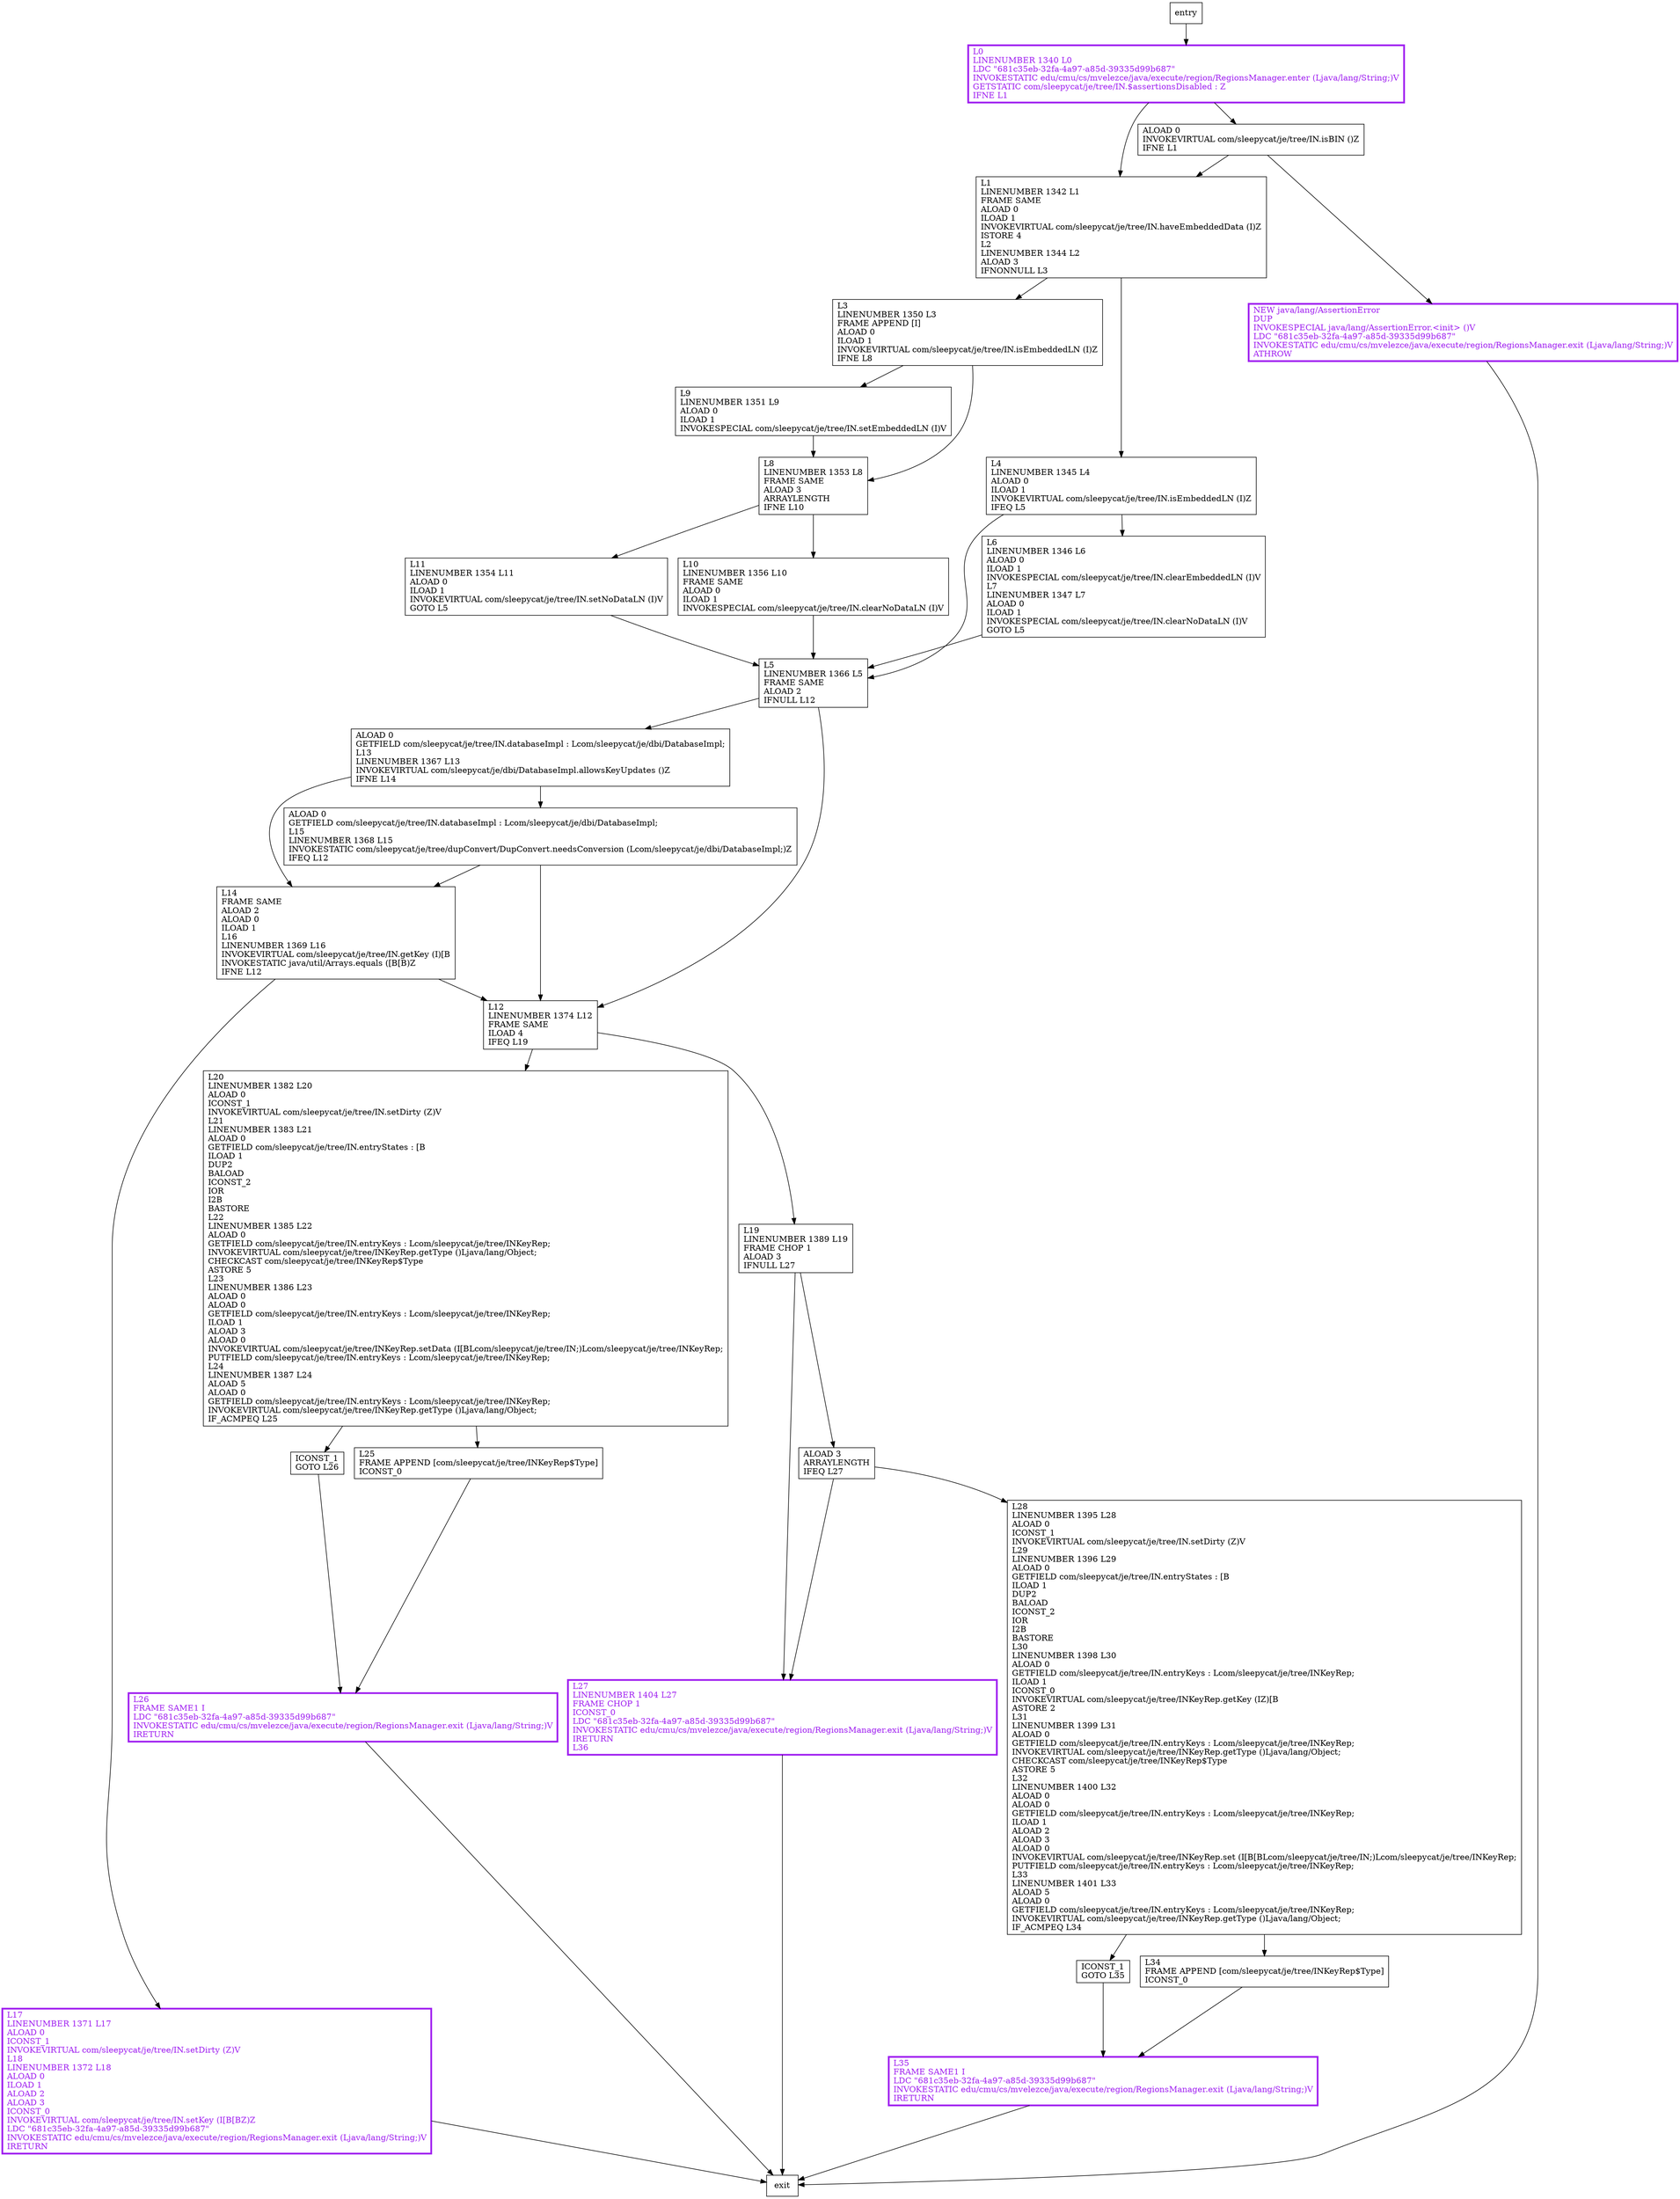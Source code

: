 digraph updateLNSlotKey {
node [shape=record];
510786902 [label="L8\lLINENUMBER 1353 L8\lFRAME SAME\lALOAD 3\lARRAYLENGTH\lIFNE L10\l"];
389981453 [label="L0\lLINENUMBER 1340 L0\lLDC \"681c35eb-32fa-4a97-a85d-39335d99b687\"\lINVOKESTATIC edu/cmu/cs/mvelezce/java/execute/region/RegionsManager.enter (Ljava/lang/String;)V\lGETSTATIC com/sleepycat/je/tree/IN.$assertionsDisabled : Z\lIFNE L1\l"];
1389544991 [label="L5\lLINENUMBER 1366 L5\lFRAME SAME\lALOAD 2\lIFNULL L12\l"];
278609033 [label="ICONST_1\lGOTO L26\l"];
1022695043 [label="ICONST_1\lGOTO L35\l"];
1014077478 [label="L12\lLINENUMBER 1374 L12\lFRAME SAME\lILOAD 4\lIFEQ L19\l"];
499969553 [label="L1\lLINENUMBER 1342 L1\lFRAME SAME\lALOAD 0\lILOAD 1\lINVOKEVIRTUAL com/sleepycat/je/tree/IN.haveEmbeddedData (I)Z\lISTORE 4\lL2\lLINENUMBER 1344 L2\lALOAD 3\lIFNONNULL L3\l"];
2100669229 [label="ALOAD 0\lINVOKEVIRTUAL com/sleepycat/je/tree/IN.isBIN ()Z\lIFNE L1\l"];
1515664057 [label="L10\lLINENUMBER 1356 L10\lFRAME SAME\lALOAD 0\lILOAD 1\lINVOKESPECIAL com/sleepycat/je/tree/IN.clearNoDataLN (I)V\l"];
1041601928 [label="L20\lLINENUMBER 1382 L20\lALOAD 0\lICONST_1\lINVOKEVIRTUAL com/sleepycat/je/tree/IN.setDirty (Z)V\lL21\lLINENUMBER 1383 L21\lALOAD 0\lGETFIELD com/sleepycat/je/tree/IN.entryStates : [B\lILOAD 1\lDUP2\lBALOAD\lICONST_2\lIOR\lI2B\lBASTORE\lL22\lLINENUMBER 1385 L22\lALOAD 0\lGETFIELD com/sleepycat/je/tree/IN.entryKeys : Lcom/sleepycat/je/tree/INKeyRep;\lINVOKEVIRTUAL com/sleepycat/je/tree/INKeyRep.getType ()Ljava/lang/Object;\lCHECKCAST com/sleepycat/je/tree/INKeyRep$Type\lASTORE 5\lL23\lLINENUMBER 1386 L23\lALOAD 0\lALOAD 0\lGETFIELD com/sleepycat/je/tree/IN.entryKeys : Lcom/sleepycat/je/tree/INKeyRep;\lILOAD 1\lALOAD 3\lALOAD 0\lINVOKEVIRTUAL com/sleepycat/je/tree/INKeyRep.setData (I[BLcom/sleepycat/je/tree/IN;)Lcom/sleepycat/je/tree/INKeyRep;\lPUTFIELD com/sleepycat/je/tree/IN.entryKeys : Lcom/sleepycat/je/tree/INKeyRep;\lL24\lLINENUMBER 1387 L24\lALOAD 5\lALOAD 0\lGETFIELD com/sleepycat/je/tree/IN.entryKeys : Lcom/sleepycat/je/tree/INKeyRep;\lINVOKEVIRTUAL com/sleepycat/je/tree/INKeyRep.getType ()Ljava/lang/Object;\lIF_ACMPEQ L25\l"];
2015934849 [label="L3\lLINENUMBER 1350 L3\lFRAME APPEND [I]\lALOAD 0\lILOAD 1\lINVOKEVIRTUAL com/sleepycat/je/tree/IN.isEmbeddedLN (I)Z\lIFNE L8\l"];
146129092 [label="L11\lLINENUMBER 1354 L11\lALOAD 0\lILOAD 1\lINVOKEVIRTUAL com/sleepycat/je/tree/IN.setNoDataLN (I)V\lGOTO L5\l"];
45109959 [label="L26\lFRAME SAME1 I\lLDC \"681c35eb-32fa-4a97-a85d-39335d99b687\"\lINVOKESTATIC edu/cmu/cs/mvelezce/java/execute/region/RegionsManager.exit (Ljava/lang/String;)V\lIRETURN\l"];
1658982973 [label="ALOAD 3\lARRAYLENGTH\lIFEQ L27\l"];
124045564 [label="L27\lLINENUMBER 1404 L27\lFRAME CHOP 1\lICONST_0\lLDC \"681c35eb-32fa-4a97-a85d-39335d99b687\"\lINVOKESTATIC edu/cmu/cs/mvelezce/java/execute/region/RegionsManager.exit (Ljava/lang/String;)V\lIRETURN\lL36\l"];
738146814 [label="L6\lLINENUMBER 1346 L6\lALOAD 0\lILOAD 1\lINVOKESPECIAL com/sleepycat/je/tree/IN.clearEmbeddedLN (I)V\lL7\lLINENUMBER 1347 L7\lALOAD 0\lILOAD 1\lINVOKESPECIAL com/sleepycat/je/tree/IN.clearNoDataLN (I)V\lGOTO L5\l"];
371616177 [label="L9\lLINENUMBER 1351 L9\lALOAD 0\lILOAD 1\lINVOKESPECIAL com/sleepycat/je/tree/IN.setEmbeddedLN (I)V\l"];
244681940 [label="L17\lLINENUMBER 1371 L17\lALOAD 0\lICONST_1\lINVOKEVIRTUAL com/sleepycat/je/tree/IN.setDirty (Z)V\lL18\lLINENUMBER 1372 L18\lALOAD 0\lILOAD 1\lALOAD 2\lALOAD 3\lICONST_0\lINVOKEVIRTUAL com/sleepycat/je/tree/IN.setKey (I[B[BZ)Z\lLDC \"681c35eb-32fa-4a97-a85d-39335d99b687\"\lINVOKESTATIC edu/cmu/cs/mvelezce/java/execute/region/RegionsManager.exit (Ljava/lang/String;)V\lIRETURN\l"];
1599125483 [label="L14\lFRAME SAME\lALOAD 2\lALOAD 0\lILOAD 1\lL16\lLINENUMBER 1369 L16\lINVOKEVIRTUAL com/sleepycat/je/tree/IN.getKey (I)[B\lINVOKESTATIC java/util/Arrays.equals ([B[B)Z\lIFNE L12\l"];
672405866 [label="L4\lLINENUMBER 1345 L4\lALOAD 0\lILOAD 1\lINVOKEVIRTUAL com/sleepycat/je/tree/IN.isEmbeddedLN (I)Z\lIFEQ L5\l"];
494344905 [label="L35\lFRAME SAME1 I\lLDC \"681c35eb-32fa-4a97-a85d-39335d99b687\"\lINVOKESTATIC edu/cmu/cs/mvelezce/java/execute/region/RegionsManager.exit (Ljava/lang/String;)V\lIRETURN\l"];
1322439661 [label="L28\lLINENUMBER 1395 L28\lALOAD 0\lICONST_1\lINVOKEVIRTUAL com/sleepycat/je/tree/IN.setDirty (Z)V\lL29\lLINENUMBER 1396 L29\lALOAD 0\lGETFIELD com/sleepycat/je/tree/IN.entryStates : [B\lILOAD 1\lDUP2\lBALOAD\lICONST_2\lIOR\lI2B\lBASTORE\lL30\lLINENUMBER 1398 L30\lALOAD 0\lGETFIELD com/sleepycat/je/tree/IN.entryKeys : Lcom/sleepycat/je/tree/INKeyRep;\lILOAD 1\lICONST_0\lINVOKEVIRTUAL com/sleepycat/je/tree/INKeyRep.getKey (IZ)[B\lASTORE 2\lL31\lLINENUMBER 1399 L31\lALOAD 0\lGETFIELD com/sleepycat/je/tree/IN.entryKeys : Lcom/sleepycat/je/tree/INKeyRep;\lINVOKEVIRTUAL com/sleepycat/je/tree/INKeyRep.getType ()Ljava/lang/Object;\lCHECKCAST com/sleepycat/je/tree/INKeyRep$Type\lASTORE 5\lL32\lLINENUMBER 1400 L32\lALOAD 0\lALOAD 0\lGETFIELD com/sleepycat/je/tree/IN.entryKeys : Lcom/sleepycat/je/tree/INKeyRep;\lILOAD 1\lALOAD 2\lALOAD 3\lALOAD 0\lINVOKEVIRTUAL com/sleepycat/je/tree/INKeyRep.set (I[B[BLcom/sleepycat/je/tree/IN;)Lcom/sleepycat/je/tree/INKeyRep;\lPUTFIELD com/sleepycat/je/tree/IN.entryKeys : Lcom/sleepycat/je/tree/INKeyRep;\lL33\lLINENUMBER 1401 L33\lALOAD 5\lALOAD 0\lGETFIELD com/sleepycat/je/tree/IN.entryKeys : Lcom/sleepycat/je/tree/INKeyRep;\lINVOKEVIRTUAL com/sleepycat/je/tree/INKeyRep.getType ()Ljava/lang/Object;\lIF_ACMPEQ L34\l"];
771447682 [label="ALOAD 0\lGETFIELD com/sleepycat/je/tree/IN.databaseImpl : Lcom/sleepycat/je/dbi/DatabaseImpl;\lL13\lLINENUMBER 1367 L13\lINVOKEVIRTUAL com/sleepycat/je/dbi/DatabaseImpl.allowsKeyUpdates ()Z\lIFNE L14\l"];
2043014949 [label="ALOAD 0\lGETFIELD com/sleepycat/je/tree/IN.databaseImpl : Lcom/sleepycat/je/dbi/DatabaseImpl;\lL15\lLINENUMBER 1368 L15\lINVOKESTATIC com/sleepycat/je/tree/dupConvert/DupConvert.needsConversion (Lcom/sleepycat/je/dbi/DatabaseImpl;)Z\lIFEQ L12\l"];
1679856206 [label="L19\lLINENUMBER 1389 L19\lFRAME CHOP 1\lALOAD 3\lIFNULL L27\l"];
1324652186 [label="L34\lFRAME APPEND [com/sleepycat/je/tree/INKeyRep$Type]\lICONST_0\l"];
852161832 [label="L25\lFRAME APPEND [com/sleepycat/je/tree/INKeyRep$Type]\lICONST_0\l"];
450654490 [label="NEW java/lang/AssertionError\lDUP\lINVOKESPECIAL java/lang/AssertionError.\<init\> ()V\lLDC \"681c35eb-32fa-4a97-a85d-39335d99b687\"\lINVOKESTATIC edu/cmu/cs/mvelezce/java/execute/region/RegionsManager.exit (Ljava/lang/String;)V\lATHROW\l"];
entry;
exit;
510786902 -> 1515664057
510786902 -> 146129092
389981453 -> 2100669229
389981453 -> 499969553
1389544991 -> 771447682
1389544991 -> 1014077478
278609033 -> 45109959
1022695043 -> 494344905
1014077478 -> 1679856206
1014077478 -> 1041601928
499969553 -> 672405866
499969553 -> 2015934849
2100669229 -> 450654490
2100669229 -> 499969553
1515664057 -> 1389544991
1041601928 -> 278609033
1041601928 -> 852161832
2015934849 -> 510786902
2015934849 -> 371616177
146129092 -> 1389544991
45109959 -> exit
1658982973 -> 1322439661
1658982973 -> 124045564
124045564 -> exit
738146814 -> 1389544991
371616177 -> 510786902
244681940 -> exit
1599125483 -> 244681940
1599125483 -> 1014077478
672405866 -> 1389544991
672405866 -> 738146814
494344905 -> exit
entry -> 389981453
1322439661 -> 1324652186
1322439661 -> 1022695043
771447682 -> 2043014949
771447682 -> 1599125483
2043014949 -> 1599125483
2043014949 -> 1014077478
1679856206 -> 1658982973
1679856206 -> 124045564
1324652186 -> 494344905
852161832 -> 45109959
450654490 -> exit
45109959[fontcolor="purple", penwidth=3, color="purple"];
494344905[fontcolor="purple", penwidth=3, color="purple"];
389981453[fontcolor="purple", penwidth=3, color="purple"];
124045564[fontcolor="purple", penwidth=3, color="purple"];
244681940[fontcolor="purple", penwidth=3, color="purple"];
450654490[fontcolor="purple", penwidth=3, color="purple"];
}
